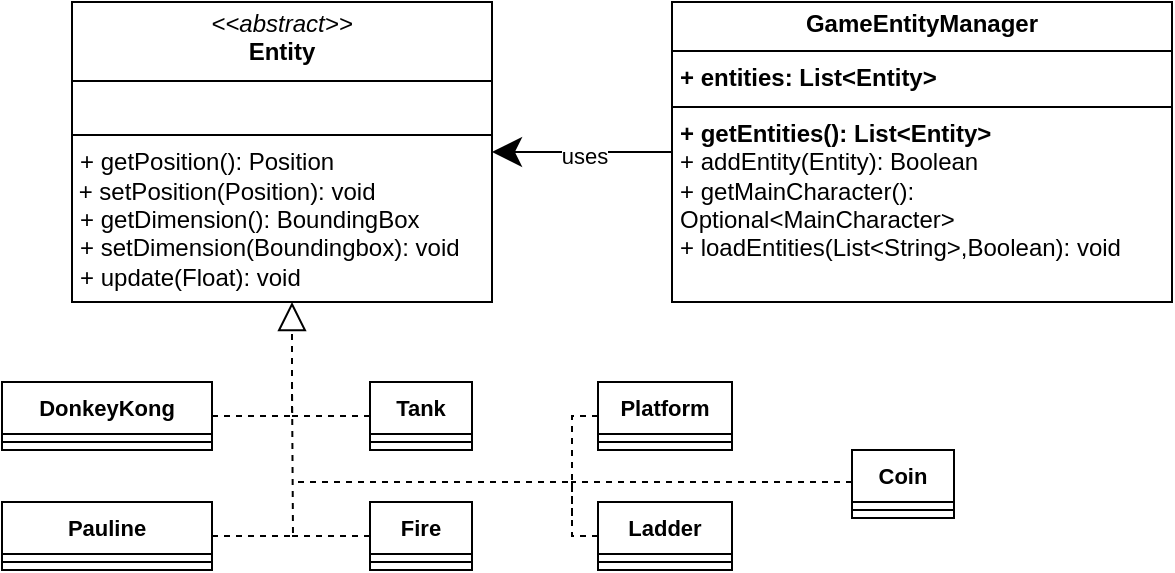<mxfile version="28.0.4">
  <diagram name="Pagina-1" id="jL19KRi2ANuLeMroQ9F8">
    <mxGraphModel dx="1916" dy="906" grid="1" gridSize="10" guides="1" tooltips="1" connect="1" arrows="1" fold="1" page="1" pageScale="1" pageWidth="827" pageHeight="1169" math="0" shadow="0">
      <root>
        <mxCell id="0" />
        <mxCell id="1" parent="0" />
        <mxCell id="GhtnbWtyAcZAWZzD4dHj-3" value="&lt;p style=&quot;margin:0px;margin-top:4px;text-align:center;&quot;&gt;&lt;i&gt;&amp;lt;&amp;lt;abstract&amp;gt;&amp;gt;&lt;/i&gt;&lt;br&gt;&lt;b&gt;Entity&lt;/b&gt;&lt;/p&gt;&lt;hr size=&quot;1&quot; style=&quot;border-style:solid;&quot;&gt;&lt;p style=&quot;margin:0px;margin-left:4px;&quot;&gt;&lt;br&gt;&lt;/p&gt;&lt;hr size=&quot;1&quot; style=&quot;border-style:solid;&quot;&gt;&lt;p style=&quot;margin:0px;margin-left:4px;&quot;&gt;+ getPosition(): Position&lt;/p&gt;&amp;nbsp;+ setPosition(Position): void&lt;br&gt;&lt;p style=&quot;margin:0px;margin-left:4px;&quot;&gt;+ getDimension(): BoundingBox&amp;nbsp;&lt;/p&gt;&lt;p style=&quot;margin:0px;margin-left:4px;&quot;&gt;+&lt;span style=&quot;background-color: transparent; color: light-dark(rgb(0, 0, 0), rgb(255, 255, 255));&quot;&gt;&amp;nbsp;setDimension(Boundingbox): void&lt;/span&gt;&lt;/p&gt;&lt;p style=&quot;margin:0px;margin-left:4px;&quot;&gt;&lt;span style=&quot;background-color: transparent; color: light-dark(rgb(0, 0, 0), rgb(255, 255, 255));&quot;&gt;+ update(Float): void&amp;nbsp;&lt;/span&gt;&lt;/p&gt;&lt;div&gt;&lt;span style=&quot;background-color: transparent; color: light-dark(rgb(0, 0, 0), rgb(255, 255, 255));&quot;&gt;&lt;br&gt;&lt;/span&gt;&lt;/div&gt;" style="verticalAlign=top;align=left;overflow=fill;html=1;whiteSpace=wrap;" parent="1" vertex="1">
          <mxGeometry x="90" y="510" width="210" height="150" as="geometry" />
        </mxCell>
        <mxCell id="GhtnbWtyAcZAWZzD4dHj-5" style="edgeStyle=orthogonalEdgeStyle;rounded=0;orthogonalLoop=1;jettySize=auto;html=1;endSize=12;" parent="1" source="GhtnbWtyAcZAWZzD4dHj-4" target="GhtnbWtyAcZAWZzD4dHj-3" edge="1">
          <mxGeometry relative="1" as="geometry">
            <Array as="points">
              <mxPoint x="413" y="585" />
            </Array>
          </mxGeometry>
        </mxCell>
        <mxCell id="P9yGr8595-tU0kD2MMD1-13" value="uses" style="edgeLabel;html=1;align=center;verticalAlign=middle;resizable=0;points=[];" vertex="1" connectable="0" parent="GhtnbWtyAcZAWZzD4dHj-5">
          <mxGeometry x="-0.027" y="2" relative="1" as="geometry">
            <mxPoint as="offset" />
          </mxGeometry>
        </mxCell>
        <mxCell id="GhtnbWtyAcZAWZzD4dHj-4" value="&lt;p style=&quot;margin:0px;margin-top:4px;text-align:center;&quot;&gt;&lt;b&gt;GameEntityManager&lt;/b&gt;&lt;/p&gt;&lt;hr size=&quot;1&quot; style=&quot;border-style:solid;&quot;&gt;&lt;p style=&quot;margin:0px;margin-left:4px;&quot;&gt;&lt;b&gt;+ entities: List&amp;lt;Entity&amp;gt;&lt;/b&gt;&lt;/p&gt;&lt;hr size=&quot;1&quot; style=&quot;border-style:solid;&quot;&gt;&lt;p style=&quot;margin:0px;margin-left:4px;&quot;&gt;&lt;b&gt;+ getEntities(): List&amp;lt;Entity&amp;gt;&lt;br&gt;&lt;/b&gt;+ addEntity(Entity): Boolean&lt;/p&gt;&lt;p style=&quot;margin:0px;margin-left:4px;&quot;&gt;+ getMainCharacter(): Optional&amp;lt;MainCharacter&amp;gt;&lt;/p&gt;&lt;p style=&quot;margin:0px;margin-left:4px;&quot;&gt;+ loadEntities(List&amp;lt;String&amp;gt;,Boolean): void&lt;/p&gt;" style="verticalAlign=top;align=left;overflow=fill;html=1;whiteSpace=wrap;" parent="1" vertex="1">
          <mxGeometry x="390" y="510" width="250" height="150" as="geometry" />
        </mxCell>
        <mxCell id="P9yGr8595-tU0kD2MMD1-9" style="edgeStyle=orthogonalEdgeStyle;rounded=0;orthogonalLoop=1;jettySize=auto;html=1;endArrow=none;endFill=0;dashed=1;" edge="1" parent="1" source="GhtnbWtyAcZAWZzD4dHj-6">
          <mxGeometry relative="1" as="geometry">
            <mxPoint x="200" y="750" as="targetPoint" />
            <Array as="points">
              <mxPoint x="340" y="777" />
              <mxPoint x="340" y="750" />
            </Array>
          </mxGeometry>
        </mxCell>
        <mxCell id="GhtnbWtyAcZAWZzD4dHj-6" value="Ladder" style="swimlane;fontStyle=1;align=center;verticalAlign=top;childLayout=stackLayout;horizontal=1;startSize=26;horizontalStack=0;resizeParent=1;resizeParentMax=0;resizeLast=0;collapsible=1;marginBottom=0;whiteSpace=wrap;html=1;fontFamily=Helvetica;fontSize=11;fontColor=default;labelBackgroundColor=default;" parent="1" vertex="1">
          <mxGeometry x="353" y="760" width="67" height="34" as="geometry" />
        </mxCell>
        <mxCell id="GhtnbWtyAcZAWZzD4dHj-7" value="" style="line;strokeWidth=1;fillColor=none;align=left;verticalAlign=middle;spacingTop=-1;spacingLeft=3;spacingRight=3;rotatable=0;labelPosition=right;points=[];portConstraint=eastwest;strokeColor=inherit;fontFamily=Helvetica;fontSize=11;fontColor=default;labelBackgroundColor=default;" parent="GhtnbWtyAcZAWZzD4dHj-6" vertex="1">
          <mxGeometry y="26" width="67" height="8" as="geometry" />
        </mxCell>
        <mxCell id="P9yGr8595-tU0kD2MMD1-11" style="edgeStyle=orthogonalEdgeStyle;rounded=0;orthogonalLoop=1;jettySize=auto;html=1;endArrow=none;endFill=0;dashed=1;" edge="1" parent="1" source="GhtnbWtyAcZAWZzD4dHj-8">
          <mxGeometry relative="1" as="geometry">
            <mxPoint x="340" y="770" as="targetPoint" />
            <Array as="points">
              <mxPoint x="340" y="717" />
            </Array>
          </mxGeometry>
        </mxCell>
        <mxCell id="GhtnbWtyAcZAWZzD4dHj-8" value="Platform" style="swimlane;fontStyle=1;align=center;verticalAlign=top;childLayout=stackLayout;horizontal=1;startSize=26;horizontalStack=0;resizeParent=1;resizeParentMax=0;resizeLast=0;collapsible=1;marginBottom=0;whiteSpace=wrap;html=1;fontFamily=Helvetica;fontSize=11;fontColor=default;labelBackgroundColor=default;" parent="1" vertex="1">
          <mxGeometry x="353" y="700" width="67" height="34" as="geometry" />
        </mxCell>
        <mxCell id="GhtnbWtyAcZAWZzD4dHj-9" value="" style="line;strokeWidth=1;fillColor=none;align=left;verticalAlign=middle;spacingTop=-1;spacingLeft=3;spacingRight=3;rotatable=0;labelPosition=right;points=[];portConstraint=eastwest;strokeColor=inherit;fontFamily=Helvetica;fontSize=11;fontColor=default;labelBackgroundColor=default;" parent="GhtnbWtyAcZAWZzD4dHj-8" vertex="1">
          <mxGeometry y="26" width="67" height="8" as="geometry" />
        </mxCell>
        <mxCell id="P9yGr8595-tU0kD2MMD1-6" style="edgeStyle=orthogonalEdgeStyle;rounded=0;orthogonalLoop=1;jettySize=auto;html=1;endArrow=none;endFill=0;dashed=1;" edge="1" parent="1" source="GhtnbWtyAcZAWZzD4dHj-10">
          <mxGeometry relative="1" as="geometry">
            <mxPoint x="200" y="700" as="targetPoint" />
          </mxGeometry>
        </mxCell>
        <mxCell id="GhtnbWtyAcZAWZzD4dHj-10" value="Pauline" style="swimlane;fontStyle=1;align=center;verticalAlign=top;childLayout=stackLayout;horizontal=1;startSize=26;horizontalStack=0;resizeParent=1;resizeParentMax=0;resizeLast=0;collapsible=1;marginBottom=0;whiteSpace=wrap;html=1;fontFamily=Helvetica;fontSize=11;fontColor=default;labelBackgroundColor=default;" parent="1" vertex="1">
          <mxGeometry x="55" y="760" width="105" height="34" as="geometry" />
        </mxCell>
        <mxCell id="GhtnbWtyAcZAWZzD4dHj-11" value="" style="line;strokeWidth=1;fillColor=none;align=left;verticalAlign=middle;spacingTop=-1;spacingLeft=3;spacingRight=3;rotatable=0;labelPosition=right;points=[];portConstraint=eastwest;strokeColor=inherit;fontFamily=Helvetica;fontSize=11;fontColor=default;labelBackgroundColor=default;" parent="GhtnbWtyAcZAWZzD4dHj-10" vertex="1">
          <mxGeometry y="26" width="105" height="8" as="geometry" />
        </mxCell>
        <mxCell id="GhtnbWtyAcZAWZzD4dHj-12" value="DonkeyKong" style="swimlane;fontStyle=1;align=center;verticalAlign=top;childLayout=stackLayout;horizontal=1;startSize=26;horizontalStack=0;resizeParent=1;resizeParentMax=0;resizeLast=0;collapsible=1;marginBottom=0;whiteSpace=wrap;html=1;fontFamily=Helvetica;fontSize=11;fontColor=default;labelBackgroundColor=default;" parent="1" vertex="1">
          <mxGeometry x="55" y="700" width="105" height="34" as="geometry" />
        </mxCell>
        <mxCell id="GhtnbWtyAcZAWZzD4dHj-13" value="" style="line;strokeWidth=1;fillColor=none;align=left;verticalAlign=middle;spacingTop=-1;spacingLeft=3;spacingRight=3;rotatable=0;labelPosition=right;points=[];portConstraint=eastwest;strokeColor=inherit;fontFamily=Helvetica;fontSize=11;fontColor=default;labelBackgroundColor=default;" parent="GhtnbWtyAcZAWZzD4dHj-12" vertex="1">
          <mxGeometry y="26" width="105" height="8" as="geometry" />
        </mxCell>
        <mxCell id="P9yGr8595-tU0kD2MMD1-7" style="edgeStyle=orthogonalEdgeStyle;rounded=0;orthogonalLoop=1;jettySize=auto;html=1;endArrow=none;endFill=0;dashed=1;" edge="1" parent="1" source="GhtnbWtyAcZAWZzD4dHj-14">
          <mxGeometry relative="1" as="geometry">
            <mxPoint x="200" y="717" as="targetPoint" />
          </mxGeometry>
        </mxCell>
        <mxCell id="GhtnbWtyAcZAWZzD4dHj-14" value="Tank" style="swimlane;fontStyle=1;align=center;verticalAlign=top;childLayout=stackLayout;horizontal=1;startSize=26;horizontalStack=0;resizeParent=1;resizeParentMax=0;resizeLast=0;collapsible=1;marginBottom=0;whiteSpace=wrap;html=1;fontFamily=Helvetica;fontSize=11;fontColor=default;labelBackgroundColor=default;" parent="1" vertex="1">
          <mxGeometry x="239" y="700" width="51" height="34" as="geometry" />
        </mxCell>
        <mxCell id="GhtnbWtyAcZAWZzD4dHj-15" value="" style="line;strokeWidth=1;fillColor=none;align=left;verticalAlign=middle;spacingTop=-1;spacingLeft=3;spacingRight=3;rotatable=0;labelPosition=right;points=[];portConstraint=eastwest;strokeColor=inherit;fontFamily=Helvetica;fontSize=11;fontColor=default;labelBackgroundColor=default;" parent="GhtnbWtyAcZAWZzD4dHj-14" vertex="1">
          <mxGeometry y="26" width="51" height="8" as="geometry" />
        </mxCell>
        <mxCell id="P9yGr8595-tU0kD2MMD1-12" style="edgeStyle=orthogonalEdgeStyle;rounded=0;orthogonalLoop=1;jettySize=auto;html=1;dashed=1;endArrow=none;endFill=0;" edge="1" parent="1" source="GhtnbWtyAcZAWZzD4dHj-16">
          <mxGeometry relative="1" as="geometry">
            <mxPoint x="340" y="751" as="targetPoint" />
            <Array as="points">
              <mxPoint x="340" y="750" />
            </Array>
          </mxGeometry>
        </mxCell>
        <mxCell id="GhtnbWtyAcZAWZzD4dHj-16" value="Coin" style="swimlane;fontStyle=1;align=center;verticalAlign=top;childLayout=stackLayout;horizontal=1;startSize=26;horizontalStack=0;resizeParent=1;resizeParentMax=0;resizeLast=0;collapsible=1;marginBottom=0;whiteSpace=wrap;html=1;fontFamily=Helvetica;fontSize=11;fontColor=default;labelBackgroundColor=default;" parent="1" vertex="1">
          <mxGeometry x="480" y="734" width="51" height="34" as="geometry" />
        </mxCell>
        <mxCell id="GhtnbWtyAcZAWZzD4dHj-17" value="" style="line;strokeWidth=1;fillColor=none;align=left;verticalAlign=middle;spacingTop=-1;spacingLeft=3;spacingRight=3;rotatable=0;labelPosition=right;points=[];portConstraint=eastwest;strokeColor=inherit;fontFamily=Helvetica;fontSize=11;fontColor=default;labelBackgroundColor=default;" parent="GhtnbWtyAcZAWZzD4dHj-16" vertex="1">
          <mxGeometry y="26" width="51" height="8" as="geometry" />
        </mxCell>
        <mxCell id="P9yGr8595-tU0kD2MMD1-8" style="edgeStyle=orthogonalEdgeStyle;rounded=0;orthogonalLoop=1;jettySize=auto;html=1;endArrow=none;endFill=0;dashed=1;" edge="1" parent="1" source="P9yGr8595-tU0kD2MMD1-1">
          <mxGeometry relative="1" as="geometry">
            <mxPoint x="200" y="777" as="targetPoint" />
          </mxGeometry>
        </mxCell>
        <mxCell id="P9yGr8595-tU0kD2MMD1-1" value="Fire" style="swimlane;fontStyle=1;align=center;verticalAlign=top;childLayout=stackLayout;horizontal=1;startSize=26;horizontalStack=0;resizeParent=1;resizeParentMax=0;resizeLast=0;collapsible=1;marginBottom=0;whiteSpace=wrap;html=1;fontFamily=Helvetica;fontSize=11;fontColor=default;labelBackgroundColor=default;" vertex="1" parent="1">
          <mxGeometry x="239" y="760" width="51" height="34" as="geometry" />
        </mxCell>
        <mxCell id="P9yGr8595-tU0kD2MMD1-2" value="" style="line;strokeWidth=1;fillColor=none;align=left;verticalAlign=middle;spacingTop=-1;spacingLeft=3;spacingRight=3;rotatable=0;labelPosition=right;points=[];portConstraint=eastwest;strokeColor=inherit;fontFamily=Helvetica;fontSize=11;fontColor=default;labelBackgroundColor=default;" vertex="1" parent="P9yGr8595-tU0kD2MMD1-1">
          <mxGeometry y="26" width="51" height="8" as="geometry" />
        </mxCell>
        <mxCell id="P9yGr8595-tU0kD2MMD1-4" style="edgeStyle=orthogonalEdgeStyle;rounded=0;orthogonalLoop=1;jettySize=auto;html=1;dashed=1;endArrow=block;endFill=0;endSize=12;" edge="1" parent="1" source="GhtnbWtyAcZAWZzD4dHj-12">
          <mxGeometry relative="1" as="geometry">
            <mxPoint x="200" y="660" as="targetPoint" />
            <Array as="points">
              <mxPoint x="200" y="717" />
              <mxPoint x="200" y="675" />
              <mxPoint x="200" y="675" />
            </Array>
          </mxGeometry>
        </mxCell>
      </root>
    </mxGraphModel>
  </diagram>
</mxfile>
